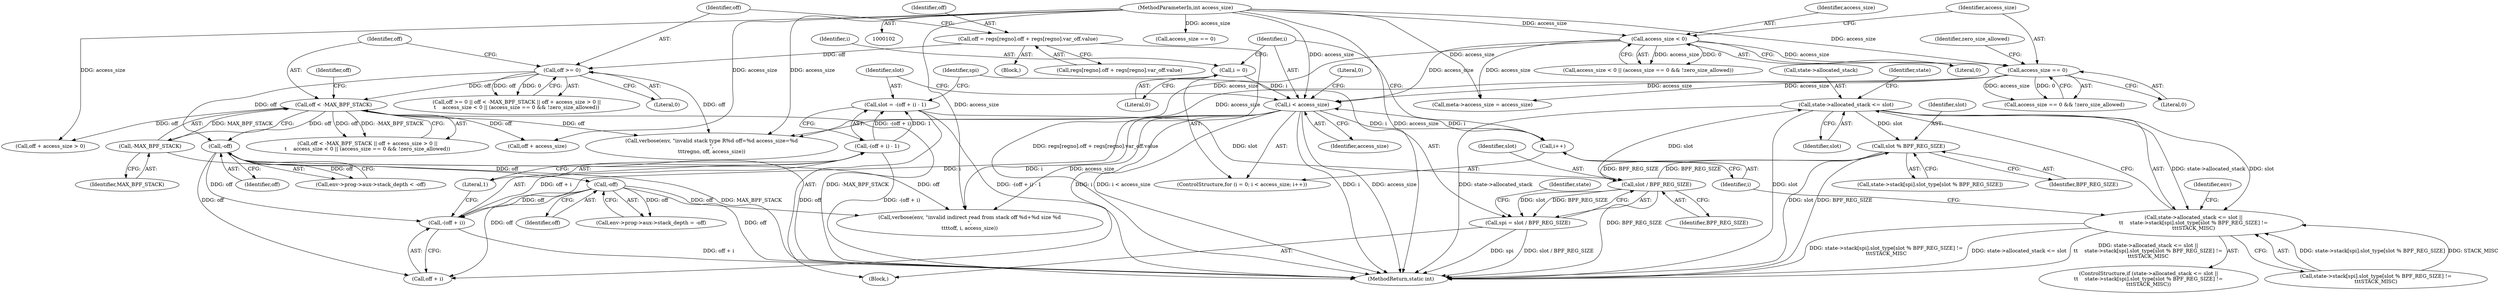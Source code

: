 digraph "0_linux_ea25f914dc164c8d56b36147ecc86bc65f83c469@API" {
"1000307" [label="(Call,state->allocated_stack <= slot)"];
"1000302" [label="(Call,slot / BPF_REG_SIZE)"];
"1000292" [label="(Call,slot = -(off + i) - 1)"];
"1000294" [label="(Call,-(off + i) - 1)"];
"1000295" [label="(Call,-(off + i))"];
"1000251" [label="(Call,-off)"];
"1000208" [label="(Call,off >= 0)"];
"1000191" [label="(Call,off = regs[regno].off + regs[regno].var_off.value)"];
"1000212" [label="(Call,off < -MAX_BPF_STACK)"];
"1000214" [label="(Call,-MAX_BPF_STACK)"];
"1000261" [label="(Call,-off)"];
"1000286" [label="(Call,i < access_size)"];
"1000283" [label="(Call,i = 0)"];
"1000289" [label="(Call,i++)"];
"1000227" [label="(Call,access_size == 0)"];
"1000223" [label="(Call,access_size < 0)"];
"1000105" [label="(MethodParameterIn,int access_size)"];
"1000321" [label="(Call,slot % BPF_REG_SIZE)"];
"1000307" [label="(Call,state->allocated_stack <= slot)"];
"1000306" [label="(Call,state->allocated_stack <= slot ||\n\t\t    state->stack[spi].slot_type[slot % BPF_REG_SIZE] !=\n\t\t\tSTACK_MISC)"];
"1000300" [label="(Call,spi = slot / BPF_REG_SIZE)"];
"1000337" [label="(MethodReturn,static int)"];
"1000327" [label="(Identifier,env)"];
"1000336" [label="(Literal,0)"];
"1000226" [label="(Call,access_size == 0 && !zero_size_allowed)"];
"1000321" [label="(Call,slot % BPF_REG_SIZE)"];
"1000296" [label="(Call,off + i)"];
"1000228" [label="(Identifier,access_size)"];
"1000294" [label="(Call,-(off + i) - 1)"];
"1000282" [label="(ControlStructure,for (i = 0; i < access_size; i++))"];
"1000283" [label="(Call,i = 0)"];
"1000105" [label="(MethodParameterIn,int access_size)"];
"1000138" [label="(Call,access_size == 0)"];
"1000323" [label="(Identifier,BPF_REG_SIZE)"];
"1000108" [label="(Block,)"];
"1000227" [label="(Call,access_size == 0)"];
"1000251" [label="(Call,-off)"];
"1000261" [label="(Call,-off)"];
"1000312" [label="(Call,state->stack[spi].slot_type[slot % BPF_REG_SIZE] !=\n\t\t\tSTACK_MISC)"];
"1000300" [label="(Call,spi = slot / BPF_REG_SIZE)"];
"1000253" [label="(Call,env->prog->aux->stack_depth = -off)"];
"1000284" [label="(Identifier,i)"];
"1000301" [label="(Identifier,spi)"];
"1000270" [label="(Call,meta->access_size = access_size)"];
"1000308" [label="(Call,state->allocated_stack)"];
"1000223" [label="(Call,access_size < 0)"];
"1000317" [label="(Identifier,state)"];
"1000192" [label="(Identifier,off)"];
"1000233" [label="(Call,verbose(env, \"invalid stack type R%d off=%d access_size=%d\n\",\n\t\t\tregno, off, access_size))"];
"1000219" [label="(Identifier,off)"];
"1000311" [label="(Identifier,slot)"];
"1000209" [label="(Identifier,off)"];
"1000222" [label="(Call,access_size < 0 || (access_size == 0 && !zero_size_allowed))"];
"1000290" [label="(Identifier,i)"];
"1000229" [label="(Literal,0)"];
"1000252" [label="(Identifier,off)"];
"1000309" [label="(Identifier,state)"];
"1000211" [label="(Call,off < -MAX_BPF_STACK || off + access_size > 0 ||\n\t    access_size < 0 || (access_size == 0 && !zero_size_allowed))"];
"1000287" [label="(Identifier,i)"];
"1000313" [label="(Call,state->stack[spi].slot_type[slot % BPF_REG_SIZE])"];
"1000193" [label="(Call,regs[regno].off + regs[regno].var_off.value)"];
"1000305" [label="(ControlStructure,if (state->allocated_stack <= slot ||\n\t\t    state->stack[spi].slot_type[slot % BPF_REG_SIZE] !=\n\t\t\tSTACK_MISC))"];
"1000326" [label="(Call,verbose(env, \"invalid indirect read from stack off %d+%d size %d\n\",\n\t\t\t\toff, i, access_size))"];
"1000292" [label="(Call,slot = -(off + i) - 1)"];
"1000207" [label="(Call,off >= 0 || off < -MAX_BPF_STACK || off + access_size > 0 ||\n\t    access_size < 0 || (access_size == 0 && !zero_size_allowed))"];
"1000303" [label="(Identifier,slot)"];
"1000304" [label="(Identifier,BPF_REG_SIZE)"];
"1000225" [label="(Literal,0)"];
"1000231" [label="(Identifier,zero_size_allowed)"];
"1000306" [label="(Call,state->allocated_stack <= slot ||\n\t\t    state->stack[spi].slot_type[slot % BPF_REG_SIZE] !=\n\t\t\tSTACK_MISC)"];
"1000212" [label="(Call,off < -MAX_BPF_STACK)"];
"1000214" [label="(Call,-MAX_BPF_STACK)"];
"1000307" [label="(Call,state->allocated_stack <= slot)"];
"1000295" [label="(Call,-(off + i))"];
"1000217" [label="(Call,off + access_size > 0)"];
"1000191" [label="(Call,off = regs[regno].off + regs[regno].var_off.value)"];
"1000285" [label="(Literal,0)"];
"1000288" [label="(Identifier,access_size)"];
"1000286" [label="(Call,i < access_size)"];
"1000289" [label="(Call,i++)"];
"1000224" [label="(Identifier,access_size)"];
"1000322" [label="(Identifier,slot)"];
"1000243" [label="(Call,env->prog->aux->stack_depth < -off)"];
"1000302" [label="(Call,slot / BPF_REG_SIZE)"];
"1000299" [label="(Literal,1)"];
"1000208" [label="(Call,off >= 0)"];
"1000291" [label="(Block,)"];
"1000213" [label="(Identifier,off)"];
"1000218" [label="(Call,off + access_size)"];
"1000262" [label="(Identifier,off)"];
"1000210" [label="(Literal,0)"];
"1000293" [label="(Identifier,slot)"];
"1000215" [label="(Identifier,MAX_BPF_STACK)"];
"1000307" -> "1000306"  [label="AST: "];
"1000307" -> "1000311"  [label="CFG: "];
"1000308" -> "1000307"  [label="AST: "];
"1000311" -> "1000307"  [label="AST: "];
"1000317" -> "1000307"  [label="CFG: "];
"1000306" -> "1000307"  [label="CFG: "];
"1000307" -> "1000337"  [label="DDG: slot"];
"1000307" -> "1000337"  [label="DDG: state->allocated_stack"];
"1000307" -> "1000306"  [label="DDG: state->allocated_stack"];
"1000307" -> "1000306"  [label="DDG: slot"];
"1000302" -> "1000307"  [label="DDG: slot"];
"1000307" -> "1000321"  [label="DDG: slot"];
"1000302" -> "1000300"  [label="AST: "];
"1000302" -> "1000304"  [label="CFG: "];
"1000303" -> "1000302"  [label="AST: "];
"1000304" -> "1000302"  [label="AST: "];
"1000300" -> "1000302"  [label="CFG: "];
"1000302" -> "1000337"  [label="DDG: BPF_REG_SIZE"];
"1000302" -> "1000300"  [label="DDG: slot"];
"1000302" -> "1000300"  [label="DDG: BPF_REG_SIZE"];
"1000292" -> "1000302"  [label="DDG: slot"];
"1000321" -> "1000302"  [label="DDG: BPF_REG_SIZE"];
"1000302" -> "1000321"  [label="DDG: BPF_REG_SIZE"];
"1000292" -> "1000291"  [label="AST: "];
"1000292" -> "1000294"  [label="CFG: "];
"1000293" -> "1000292"  [label="AST: "];
"1000294" -> "1000292"  [label="AST: "];
"1000301" -> "1000292"  [label="CFG: "];
"1000292" -> "1000337"  [label="DDG: -(off + i) - 1"];
"1000294" -> "1000292"  [label="DDG: -(off + i)"];
"1000294" -> "1000292"  [label="DDG: 1"];
"1000294" -> "1000299"  [label="CFG: "];
"1000295" -> "1000294"  [label="AST: "];
"1000299" -> "1000294"  [label="AST: "];
"1000294" -> "1000337"  [label="DDG: -(off + i)"];
"1000295" -> "1000294"  [label="DDG: off + i"];
"1000295" -> "1000296"  [label="CFG: "];
"1000296" -> "1000295"  [label="AST: "];
"1000299" -> "1000295"  [label="CFG: "];
"1000295" -> "1000337"  [label="DDG: off + i"];
"1000251" -> "1000295"  [label="DDG: off"];
"1000261" -> "1000295"  [label="DDG: off"];
"1000286" -> "1000295"  [label="DDG: i"];
"1000251" -> "1000243"  [label="AST: "];
"1000251" -> "1000252"  [label="CFG: "];
"1000252" -> "1000251"  [label="AST: "];
"1000243" -> "1000251"  [label="CFG: "];
"1000251" -> "1000337"  [label="DDG: off"];
"1000251" -> "1000243"  [label="DDG: off"];
"1000208" -> "1000251"  [label="DDG: off"];
"1000212" -> "1000251"  [label="DDG: off"];
"1000251" -> "1000261"  [label="DDG: off"];
"1000251" -> "1000296"  [label="DDG: off"];
"1000251" -> "1000326"  [label="DDG: off"];
"1000208" -> "1000207"  [label="AST: "];
"1000208" -> "1000210"  [label="CFG: "];
"1000209" -> "1000208"  [label="AST: "];
"1000210" -> "1000208"  [label="AST: "];
"1000213" -> "1000208"  [label="CFG: "];
"1000207" -> "1000208"  [label="CFG: "];
"1000208" -> "1000207"  [label="DDG: off"];
"1000208" -> "1000207"  [label="DDG: 0"];
"1000191" -> "1000208"  [label="DDG: off"];
"1000208" -> "1000212"  [label="DDG: off"];
"1000208" -> "1000233"  [label="DDG: off"];
"1000191" -> "1000108"  [label="AST: "];
"1000191" -> "1000193"  [label="CFG: "];
"1000192" -> "1000191"  [label="AST: "];
"1000193" -> "1000191"  [label="AST: "];
"1000209" -> "1000191"  [label="CFG: "];
"1000191" -> "1000337"  [label="DDG: regs[regno].off + regs[regno].var_off.value"];
"1000212" -> "1000211"  [label="AST: "];
"1000212" -> "1000214"  [label="CFG: "];
"1000213" -> "1000212"  [label="AST: "];
"1000214" -> "1000212"  [label="AST: "];
"1000219" -> "1000212"  [label="CFG: "];
"1000211" -> "1000212"  [label="CFG: "];
"1000212" -> "1000337"  [label="DDG: -MAX_BPF_STACK"];
"1000212" -> "1000211"  [label="DDG: off"];
"1000212" -> "1000211"  [label="DDG: -MAX_BPF_STACK"];
"1000214" -> "1000212"  [label="DDG: MAX_BPF_STACK"];
"1000212" -> "1000217"  [label="DDG: off"];
"1000212" -> "1000218"  [label="DDG: off"];
"1000212" -> "1000233"  [label="DDG: off"];
"1000214" -> "1000215"  [label="CFG: "];
"1000215" -> "1000214"  [label="AST: "];
"1000214" -> "1000337"  [label="DDG: MAX_BPF_STACK"];
"1000261" -> "1000253"  [label="AST: "];
"1000261" -> "1000262"  [label="CFG: "];
"1000262" -> "1000261"  [label="AST: "];
"1000253" -> "1000261"  [label="CFG: "];
"1000261" -> "1000337"  [label="DDG: off"];
"1000261" -> "1000253"  [label="DDG: off"];
"1000261" -> "1000296"  [label="DDG: off"];
"1000261" -> "1000326"  [label="DDG: off"];
"1000286" -> "1000282"  [label="AST: "];
"1000286" -> "1000288"  [label="CFG: "];
"1000287" -> "1000286"  [label="AST: "];
"1000288" -> "1000286"  [label="AST: "];
"1000293" -> "1000286"  [label="CFG: "];
"1000336" -> "1000286"  [label="CFG: "];
"1000286" -> "1000337"  [label="DDG: i < access_size"];
"1000286" -> "1000337"  [label="DDG: i"];
"1000286" -> "1000337"  [label="DDG: access_size"];
"1000283" -> "1000286"  [label="DDG: i"];
"1000289" -> "1000286"  [label="DDG: i"];
"1000227" -> "1000286"  [label="DDG: access_size"];
"1000223" -> "1000286"  [label="DDG: access_size"];
"1000105" -> "1000286"  [label="DDG: access_size"];
"1000286" -> "1000289"  [label="DDG: i"];
"1000286" -> "1000296"  [label="DDG: i"];
"1000286" -> "1000326"  [label="DDG: i"];
"1000286" -> "1000326"  [label="DDG: access_size"];
"1000283" -> "1000282"  [label="AST: "];
"1000283" -> "1000285"  [label="CFG: "];
"1000284" -> "1000283"  [label="AST: "];
"1000285" -> "1000283"  [label="AST: "];
"1000287" -> "1000283"  [label="CFG: "];
"1000289" -> "1000282"  [label="AST: "];
"1000289" -> "1000290"  [label="CFG: "];
"1000290" -> "1000289"  [label="AST: "];
"1000287" -> "1000289"  [label="CFG: "];
"1000227" -> "1000226"  [label="AST: "];
"1000227" -> "1000229"  [label="CFG: "];
"1000228" -> "1000227"  [label="AST: "];
"1000229" -> "1000227"  [label="AST: "];
"1000231" -> "1000227"  [label="CFG: "];
"1000226" -> "1000227"  [label="CFG: "];
"1000227" -> "1000226"  [label="DDG: access_size"];
"1000227" -> "1000226"  [label="DDG: 0"];
"1000223" -> "1000227"  [label="DDG: access_size"];
"1000105" -> "1000227"  [label="DDG: access_size"];
"1000227" -> "1000233"  [label="DDG: access_size"];
"1000227" -> "1000270"  [label="DDG: access_size"];
"1000223" -> "1000222"  [label="AST: "];
"1000223" -> "1000225"  [label="CFG: "];
"1000224" -> "1000223"  [label="AST: "];
"1000225" -> "1000223"  [label="AST: "];
"1000228" -> "1000223"  [label="CFG: "];
"1000222" -> "1000223"  [label="CFG: "];
"1000223" -> "1000222"  [label="DDG: access_size"];
"1000223" -> "1000222"  [label="DDG: 0"];
"1000105" -> "1000223"  [label="DDG: access_size"];
"1000223" -> "1000233"  [label="DDG: access_size"];
"1000223" -> "1000270"  [label="DDG: access_size"];
"1000105" -> "1000102"  [label="AST: "];
"1000105" -> "1000337"  [label="DDG: access_size"];
"1000105" -> "1000138"  [label="DDG: access_size"];
"1000105" -> "1000217"  [label="DDG: access_size"];
"1000105" -> "1000218"  [label="DDG: access_size"];
"1000105" -> "1000233"  [label="DDG: access_size"];
"1000105" -> "1000270"  [label="DDG: access_size"];
"1000105" -> "1000326"  [label="DDG: access_size"];
"1000321" -> "1000313"  [label="AST: "];
"1000321" -> "1000323"  [label="CFG: "];
"1000322" -> "1000321"  [label="AST: "];
"1000323" -> "1000321"  [label="AST: "];
"1000313" -> "1000321"  [label="CFG: "];
"1000321" -> "1000337"  [label="DDG: slot"];
"1000321" -> "1000337"  [label="DDG: BPF_REG_SIZE"];
"1000306" -> "1000305"  [label="AST: "];
"1000306" -> "1000312"  [label="CFG: "];
"1000312" -> "1000306"  [label="AST: "];
"1000327" -> "1000306"  [label="CFG: "];
"1000290" -> "1000306"  [label="CFG: "];
"1000306" -> "1000337"  [label="DDG: state->stack[spi].slot_type[slot % BPF_REG_SIZE] !=\n\t\t\tSTACK_MISC"];
"1000306" -> "1000337"  [label="DDG: state->allocated_stack <= slot"];
"1000306" -> "1000337"  [label="DDG: state->allocated_stack <= slot ||\n\t\t    state->stack[spi].slot_type[slot % BPF_REG_SIZE] !=\n\t\t\tSTACK_MISC"];
"1000312" -> "1000306"  [label="DDG: state->stack[spi].slot_type[slot % BPF_REG_SIZE]"];
"1000312" -> "1000306"  [label="DDG: STACK_MISC"];
"1000300" -> "1000291"  [label="AST: "];
"1000301" -> "1000300"  [label="AST: "];
"1000309" -> "1000300"  [label="CFG: "];
"1000300" -> "1000337"  [label="DDG: spi"];
"1000300" -> "1000337"  [label="DDG: slot / BPF_REG_SIZE"];
}
